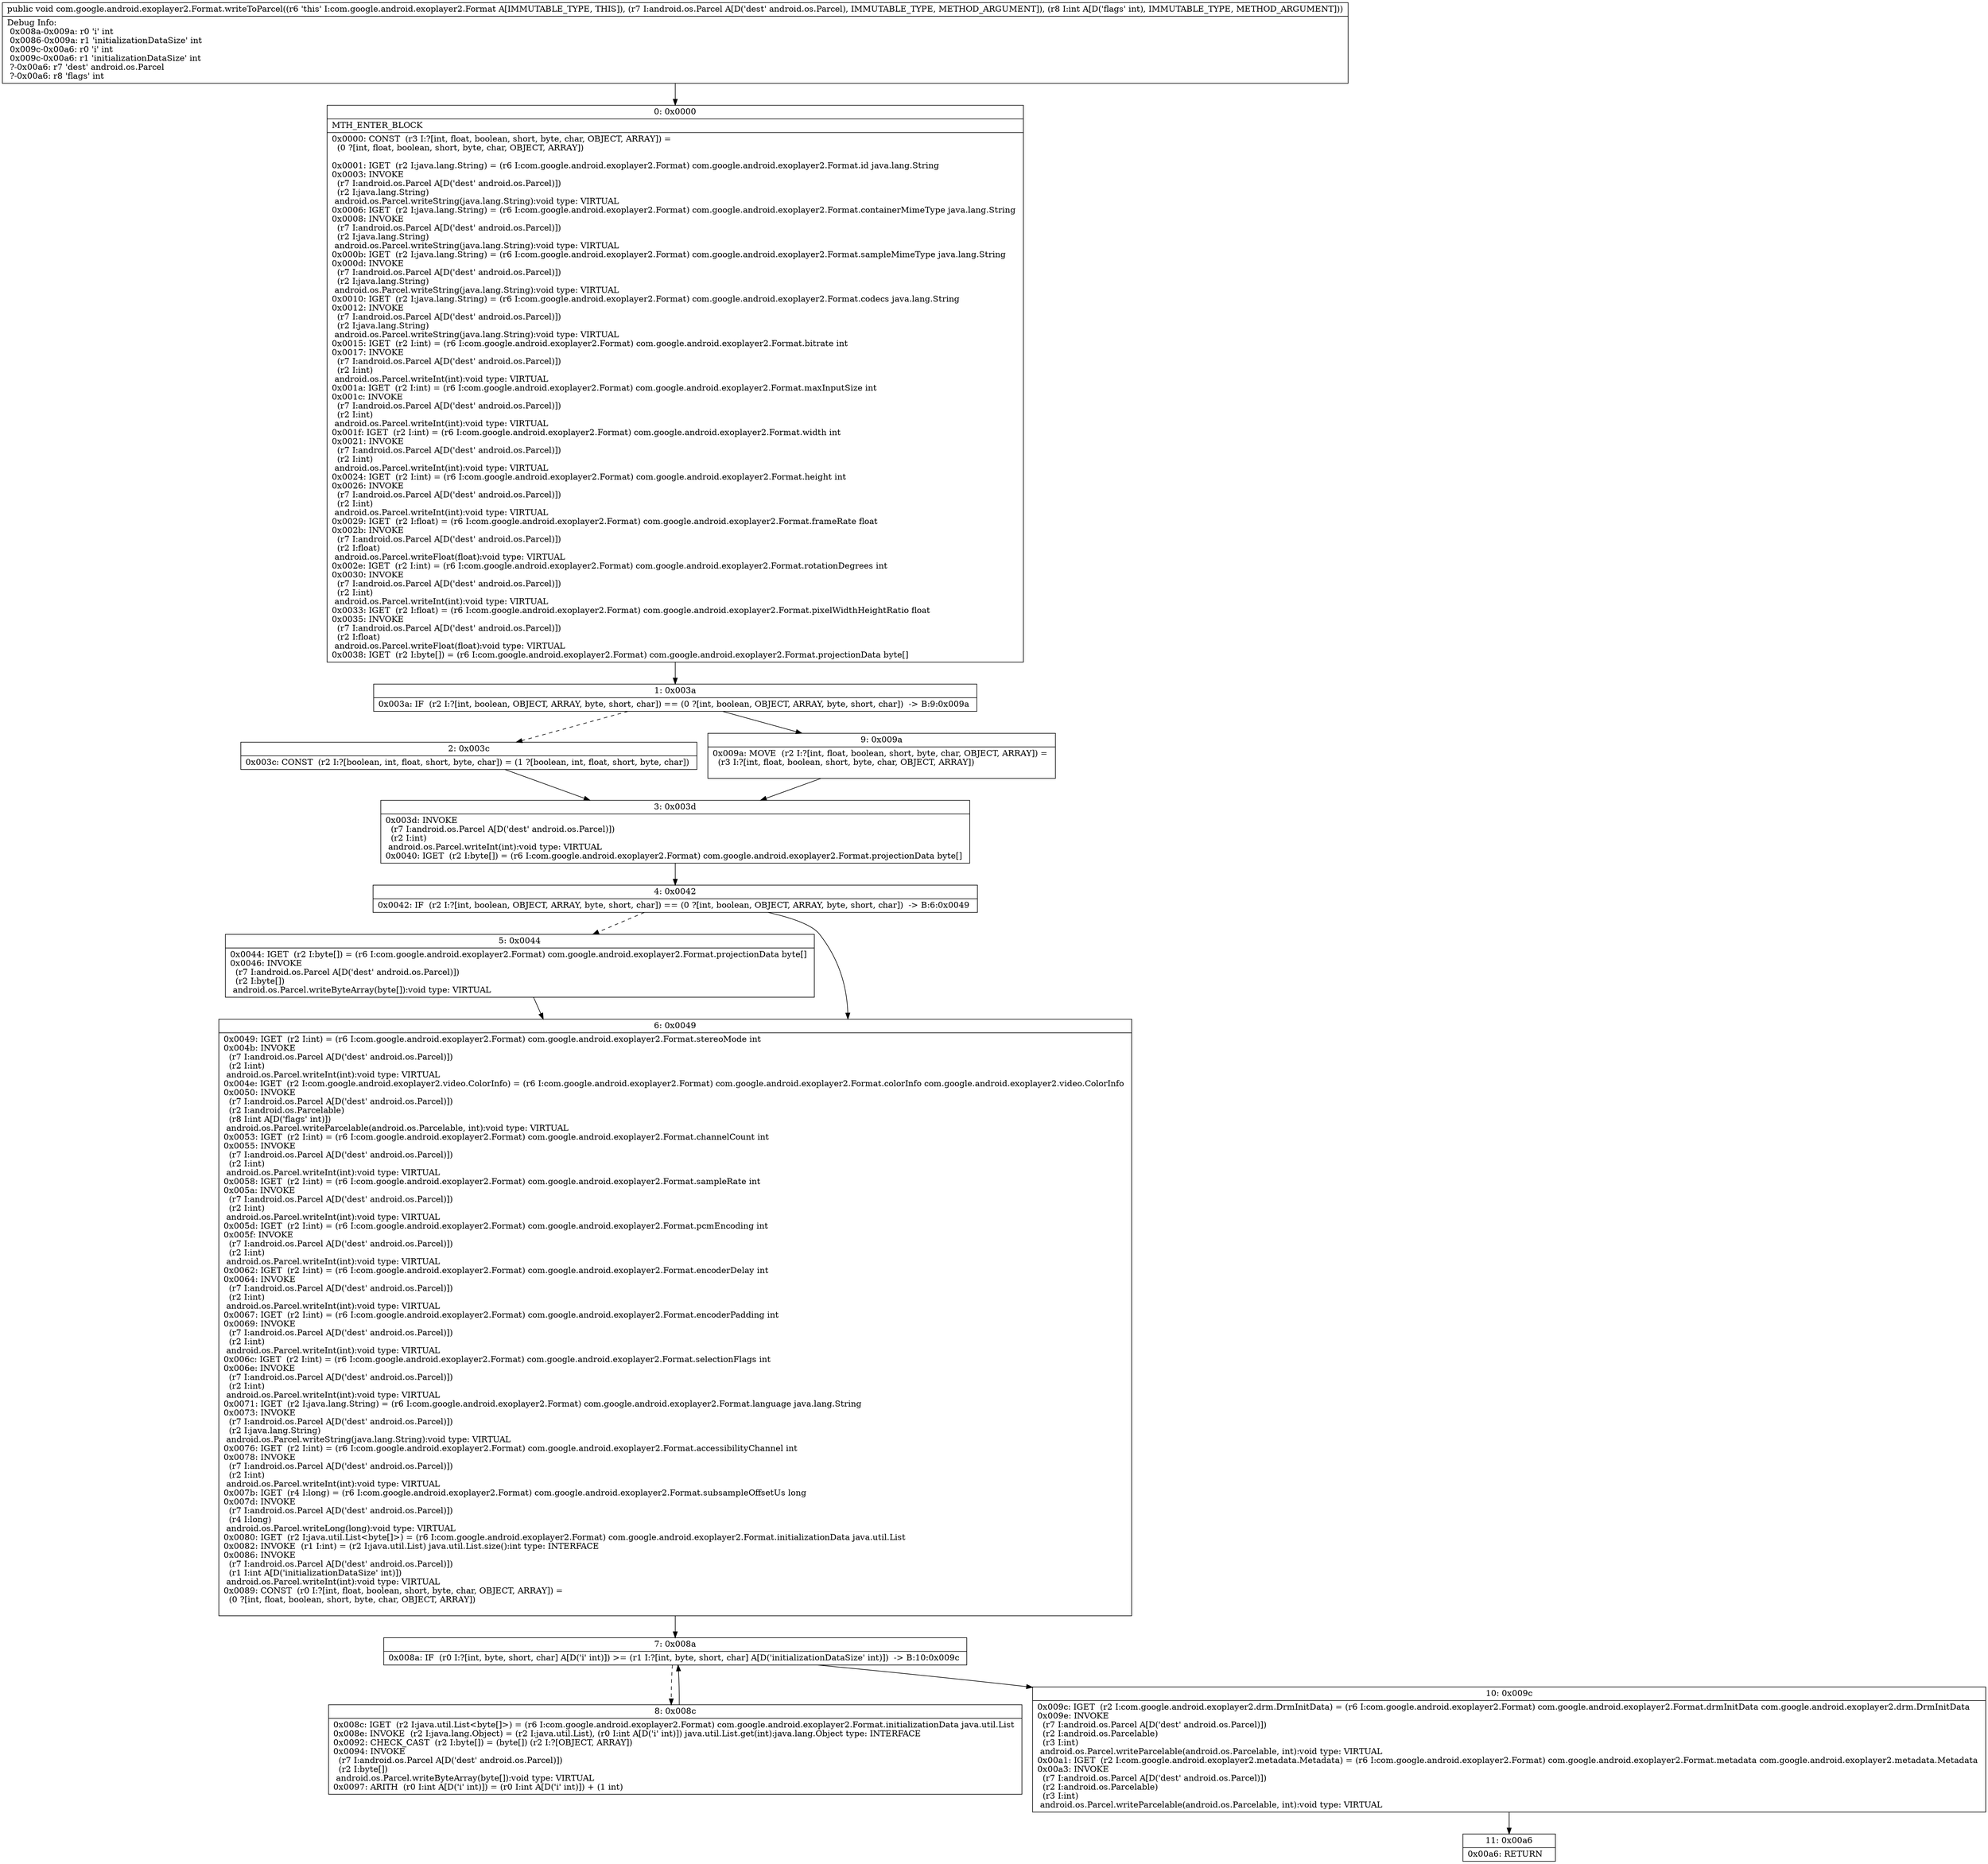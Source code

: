 digraph "CFG forcom.google.android.exoplayer2.Format.writeToParcel(Landroid\/os\/Parcel;I)V" {
Node_0 [shape=record,label="{0\:\ 0x0000|MTH_ENTER_BLOCK\l|0x0000: CONST  (r3 I:?[int, float, boolean, short, byte, char, OBJECT, ARRAY]) = \l  (0 ?[int, float, boolean, short, byte, char, OBJECT, ARRAY])\l \l0x0001: IGET  (r2 I:java.lang.String) = (r6 I:com.google.android.exoplayer2.Format) com.google.android.exoplayer2.Format.id java.lang.String \l0x0003: INVOKE  \l  (r7 I:android.os.Parcel A[D('dest' android.os.Parcel)])\l  (r2 I:java.lang.String)\l android.os.Parcel.writeString(java.lang.String):void type: VIRTUAL \l0x0006: IGET  (r2 I:java.lang.String) = (r6 I:com.google.android.exoplayer2.Format) com.google.android.exoplayer2.Format.containerMimeType java.lang.String \l0x0008: INVOKE  \l  (r7 I:android.os.Parcel A[D('dest' android.os.Parcel)])\l  (r2 I:java.lang.String)\l android.os.Parcel.writeString(java.lang.String):void type: VIRTUAL \l0x000b: IGET  (r2 I:java.lang.String) = (r6 I:com.google.android.exoplayer2.Format) com.google.android.exoplayer2.Format.sampleMimeType java.lang.String \l0x000d: INVOKE  \l  (r7 I:android.os.Parcel A[D('dest' android.os.Parcel)])\l  (r2 I:java.lang.String)\l android.os.Parcel.writeString(java.lang.String):void type: VIRTUAL \l0x0010: IGET  (r2 I:java.lang.String) = (r6 I:com.google.android.exoplayer2.Format) com.google.android.exoplayer2.Format.codecs java.lang.String \l0x0012: INVOKE  \l  (r7 I:android.os.Parcel A[D('dest' android.os.Parcel)])\l  (r2 I:java.lang.String)\l android.os.Parcel.writeString(java.lang.String):void type: VIRTUAL \l0x0015: IGET  (r2 I:int) = (r6 I:com.google.android.exoplayer2.Format) com.google.android.exoplayer2.Format.bitrate int \l0x0017: INVOKE  \l  (r7 I:android.os.Parcel A[D('dest' android.os.Parcel)])\l  (r2 I:int)\l android.os.Parcel.writeInt(int):void type: VIRTUAL \l0x001a: IGET  (r2 I:int) = (r6 I:com.google.android.exoplayer2.Format) com.google.android.exoplayer2.Format.maxInputSize int \l0x001c: INVOKE  \l  (r7 I:android.os.Parcel A[D('dest' android.os.Parcel)])\l  (r2 I:int)\l android.os.Parcel.writeInt(int):void type: VIRTUAL \l0x001f: IGET  (r2 I:int) = (r6 I:com.google.android.exoplayer2.Format) com.google.android.exoplayer2.Format.width int \l0x0021: INVOKE  \l  (r7 I:android.os.Parcel A[D('dest' android.os.Parcel)])\l  (r2 I:int)\l android.os.Parcel.writeInt(int):void type: VIRTUAL \l0x0024: IGET  (r2 I:int) = (r6 I:com.google.android.exoplayer2.Format) com.google.android.exoplayer2.Format.height int \l0x0026: INVOKE  \l  (r7 I:android.os.Parcel A[D('dest' android.os.Parcel)])\l  (r2 I:int)\l android.os.Parcel.writeInt(int):void type: VIRTUAL \l0x0029: IGET  (r2 I:float) = (r6 I:com.google.android.exoplayer2.Format) com.google.android.exoplayer2.Format.frameRate float \l0x002b: INVOKE  \l  (r7 I:android.os.Parcel A[D('dest' android.os.Parcel)])\l  (r2 I:float)\l android.os.Parcel.writeFloat(float):void type: VIRTUAL \l0x002e: IGET  (r2 I:int) = (r6 I:com.google.android.exoplayer2.Format) com.google.android.exoplayer2.Format.rotationDegrees int \l0x0030: INVOKE  \l  (r7 I:android.os.Parcel A[D('dest' android.os.Parcel)])\l  (r2 I:int)\l android.os.Parcel.writeInt(int):void type: VIRTUAL \l0x0033: IGET  (r2 I:float) = (r6 I:com.google.android.exoplayer2.Format) com.google.android.exoplayer2.Format.pixelWidthHeightRatio float \l0x0035: INVOKE  \l  (r7 I:android.os.Parcel A[D('dest' android.os.Parcel)])\l  (r2 I:float)\l android.os.Parcel.writeFloat(float):void type: VIRTUAL \l0x0038: IGET  (r2 I:byte[]) = (r6 I:com.google.android.exoplayer2.Format) com.google.android.exoplayer2.Format.projectionData byte[] \l}"];
Node_1 [shape=record,label="{1\:\ 0x003a|0x003a: IF  (r2 I:?[int, boolean, OBJECT, ARRAY, byte, short, char]) == (0 ?[int, boolean, OBJECT, ARRAY, byte, short, char])  \-\> B:9:0x009a \l}"];
Node_2 [shape=record,label="{2\:\ 0x003c|0x003c: CONST  (r2 I:?[boolean, int, float, short, byte, char]) = (1 ?[boolean, int, float, short, byte, char]) \l}"];
Node_3 [shape=record,label="{3\:\ 0x003d|0x003d: INVOKE  \l  (r7 I:android.os.Parcel A[D('dest' android.os.Parcel)])\l  (r2 I:int)\l android.os.Parcel.writeInt(int):void type: VIRTUAL \l0x0040: IGET  (r2 I:byte[]) = (r6 I:com.google.android.exoplayer2.Format) com.google.android.exoplayer2.Format.projectionData byte[] \l}"];
Node_4 [shape=record,label="{4\:\ 0x0042|0x0042: IF  (r2 I:?[int, boolean, OBJECT, ARRAY, byte, short, char]) == (0 ?[int, boolean, OBJECT, ARRAY, byte, short, char])  \-\> B:6:0x0049 \l}"];
Node_5 [shape=record,label="{5\:\ 0x0044|0x0044: IGET  (r2 I:byte[]) = (r6 I:com.google.android.exoplayer2.Format) com.google.android.exoplayer2.Format.projectionData byte[] \l0x0046: INVOKE  \l  (r7 I:android.os.Parcel A[D('dest' android.os.Parcel)])\l  (r2 I:byte[])\l android.os.Parcel.writeByteArray(byte[]):void type: VIRTUAL \l}"];
Node_6 [shape=record,label="{6\:\ 0x0049|0x0049: IGET  (r2 I:int) = (r6 I:com.google.android.exoplayer2.Format) com.google.android.exoplayer2.Format.stereoMode int \l0x004b: INVOKE  \l  (r7 I:android.os.Parcel A[D('dest' android.os.Parcel)])\l  (r2 I:int)\l android.os.Parcel.writeInt(int):void type: VIRTUAL \l0x004e: IGET  (r2 I:com.google.android.exoplayer2.video.ColorInfo) = (r6 I:com.google.android.exoplayer2.Format) com.google.android.exoplayer2.Format.colorInfo com.google.android.exoplayer2.video.ColorInfo \l0x0050: INVOKE  \l  (r7 I:android.os.Parcel A[D('dest' android.os.Parcel)])\l  (r2 I:android.os.Parcelable)\l  (r8 I:int A[D('flags' int)])\l android.os.Parcel.writeParcelable(android.os.Parcelable, int):void type: VIRTUAL \l0x0053: IGET  (r2 I:int) = (r6 I:com.google.android.exoplayer2.Format) com.google.android.exoplayer2.Format.channelCount int \l0x0055: INVOKE  \l  (r7 I:android.os.Parcel A[D('dest' android.os.Parcel)])\l  (r2 I:int)\l android.os.Parcel.writeInt(int):void type: VIRTUAL \l0x0058: IGET  (r2 I:int) = (r6 I:com.google.android.exoplayer2.Format) com.google.android.exoplayer2.Format.sampleRate int \l0x005a: INVOKE  \l  (r7 I:android.os.Parcel A[D('dest' android.os.Parcel)])\l  (r2 I:int)\l android.os.Parcel.writeInt(int):void type: VIRTUAL \l0x005d: IGET  (r2 I:int) = (r6 I:com.google.android.exoplayer2.Format) com.google.android.exoplayer2.Format.pcmEncoding int \l0x005f: INVOKE  \l  (r7 I:android.os.Parcel A[D('dest' android.os.Parcel)])\l  (r2 I:int)\l android.os.Parcel.writeInt(int):void type: VIRTUAL \l0x0062: IGET  (r2 I:int) = (r6 I:com.google.android.exoplayer2.Format) com.google.android.exoplayer2.Format.encoderDelay int \l0x0064: INVOKE  \l  (r7 I:android.os.Parcel A[D('dest' android.os.Parcel)])\l  (r2 I:int)\l android.os.Parcel.writeInt(int):void type: VIRTUAL \l0x0067: IGET  (r2 I:int) = (r6 I:com.google.android.exoplayer2.Format) com.google.android.exoplayer2.Format.encoderPadding int \l0x0069: INVOKE  \l  (r7 I:android.os.Parcel A[D('dest' android.os.Parcel)])\l  (r2 I:int)\l android.os.Parcel.writeInt(int):void type: VIRTUAL \l0x006c: IGET  (r2 I:int) = (r6 I:com.google.android.exoplayer2.Format) com.google.android.exoplayer2.Format.selectionFlags int \l0x006e: INVOKE  \l  (r7 I:android.os.Parcel A[D('dest' android.os.Parcel)])\l  (r2 I:int)\l android.os.Parcel.writeInt(int):void type: VIRTUAL \l0x0071: IGET  (r2 I:java.lang.String) = (r6 I:com.google.android.exoplayer2.Format) com.google.android.exoplayer2.Format.language java.lang.String \l0x0073: INVOKE  \l  (r7 I:android.os.Parcel A[D('dest' android.os.Parcel)])\l  (r2 I:java.lang.String)\l android.os.Parcel.writeString(java.lang.String):void type: VIRTUAL \l0x0076: IGET  (r2 I:int) = (r6 I:com.google.android.exoplayer2.Format) com.google.android.exoplayer2.Format.accessibilityChannel int \l0x0078: INVOKE  \l  (r7 I:android.os.Parcel A[D('dest' android.os.Parcel)])\l  (r2 I:int)\l android.os.Parcel.writeInt(int):void type: VIRTUAL \l0x007b: IGET  (r4 I:long) = (r6 I:com.google.android.exoplayer2.Format) com.google.android.exoplayer2.Format.subsampleOffsetUs long \l0x007d: INVOKE  \l  (r7 I:android.os.Parcel A[D('dest' android.os.Parcel)])\l  (r4 I:long)\l android.os.Parcel.writeLong(long):void type: VIRTUAL \l0x0080: IGET  (r2 I:java.util.List\<byte[]\>) = (r6 I:com.google.android.exoplayer2.Format) com.google.android.exoplayer2.Format.initializationData java.util.List \l0x0082: INVOKE  (r1 I:int) = (r2 I:java.util.List) java.util.List.size():int type: INTERFACE \l0x0086: INVOKE  \l  (r7 I:android.os.Parcel A[D('dest' android.os.Parcel)])\l  (r1 I:int A[D('initializationDataSize' int)])\l android.os.Parcel.writeInt(int):void type: VIRTUAL \l0x0089: CONST  (r0 I:?[int, float, boolean, short, byte, char, OBJECT, ARRAY]) = \l  (0 ?[int, float, boolean, short, byte, char, OBJECT, ARRAY])\l \l}"];
Node_7 [shape=record,label="{7\:\ 0x008a|0x008a: IF  (r0 I:?[int, byte, short, char] A[D('i' int)]) \>= (r1 I:?[int, byte, short, char] A[D('initializationDataSize' int)])  \-\> B:10:0x009c \l}"];
Node_8 [shape=record,label="{8\:\ 0x008c|0x008c: IGET  (r2 I:java.util.List\<byte[]\>) = (r6 I:com.google.android.exoplayer2.Format) com.google.android.exoplayer2.Format.initializationData java.util.List \l0x008e: INVOKE  (r2 I:java.lang.Object) = (r2 I:java.util.List), (r0 I:int A[D('i' int)]) java.util.List.get(int):java.lang.Object type: INTERFACE \l0x0092: CHECK_CAST  (r2 I:byte[]) = (byte[]) (r2 I:?[OBJECT, ARRAY]) \l0x0094: INVOKE  \l  (r7 I:android.os.Parcel A[D('dest' android.os.Parcel)])\l  (r2 I:byte[])\l android.os.Parcel.writeByteArray(byte[]):void type: VIRTUAL \l0x0097: ARITH  (r0 I:int A[D('i' int)]) = (r0 I:int A[D('i' int)]) + (1 int) \l}"];
Node_9 [shape=record,label="{9\:\ 0x009a|0x009a: MOVE  (r2 I:?[int, float, boolean, short, byte, char, OBJECT, ARRAY]) = \l  (r3 I:?[int, float, boolean, short, byte, char, OBJECT, ARRAY])\l \l}"];
Node_10 [shape=record,label="{10\:\ 0x009c|0x009c: IGET  (r2 I:com.google.android.exoplayer2.drm.DrmInitData) = (r6 I:com.google.android.exoplayer2.Format) com.google.android.exoplayer2.Format.drmInitData com.google.android.exoplayer2.drm.DrmInitData \l0x009e: INVOKE  \l  (r7 I:android.os.Parcel A[D('dest' android.os.Parcel)])\l  (r2 I:android.os.Parcelable)\l  (r3 I:int)\l android.os.Parcel.writeParcelable(android.os.Parcelable, int):void type: VIRTUAL \l0x00a1: IGET  (r2 I:com.google.android.exoplayer2.metadata.Metadata) = (r6 I:com.google.android.exoplayer2.Format) com.google.android.exoplayer2.Format.metadata com.google.android.exoplayer2.metadata.Metadata \l0x00a3: INVOKE  \l  (r7 I:android.os.Parcel A[D('dest' android.os.Parcel)])\l  (r2 I:android.os.Parcelable)\l  (r3 I:int)\l android.os.Parcel.writeParcelable(android.os.Parcelable, int):void type: VIRTUAL \l}"];
Node_11 [shape=record,label="{11\:\ 0x00a6|0x00a6: RETURN   \l}"];
MethodNode[shape=record,label="{public void com.google.android.exoplayer2.Format.writeToParcel((r6 'this' I:com.google.android.exoplayer2.Format A[IMMUTABLE_TYPE, THIS]), (r7 I:android.os.Parcel A[D('dest' android.os.Parcel), IMMUTABLE_TYPE, METHOD_ARGUMENT]), (r8 I:int A[D('flags' int), IMMUTABLE_TYPE, METHOD_ARGUMENT]))  | Debug Info:\l  0x008a\-0x009a: r0 'i' int\l  0x0086\-0x009a: r1 'initializationDataSize' int\l  0x009c\-0x00a6: r0 'i' int\l  0x009c\-0x00a6: r1 'initializationDataSize' int\l  ?\-0x00a6: r7 'dest' android.os.Parcel\l  ?\-0x00a6: r8 'flags' int\l}"];
MethodNode -> Node_0;
Node_0 -> Node_1;
Node_1 -> Node_2[style=dashed];
Node_1 -> Node_9;
Node_2 -> Node_3;
Node_3 -> Node_4;
Node_4 -> Node_5[style=dashed];
Node_4 -> Node_6;
Node_5 -> Node_6;
Node_6 -> Node_7;
Node_7 -> Node_8[style=dashed];
Node_7 -> Node_10;
Node_8 -> Node_7;
Node_9 -> Node_3;
Node_10 -> Node_11;
}

